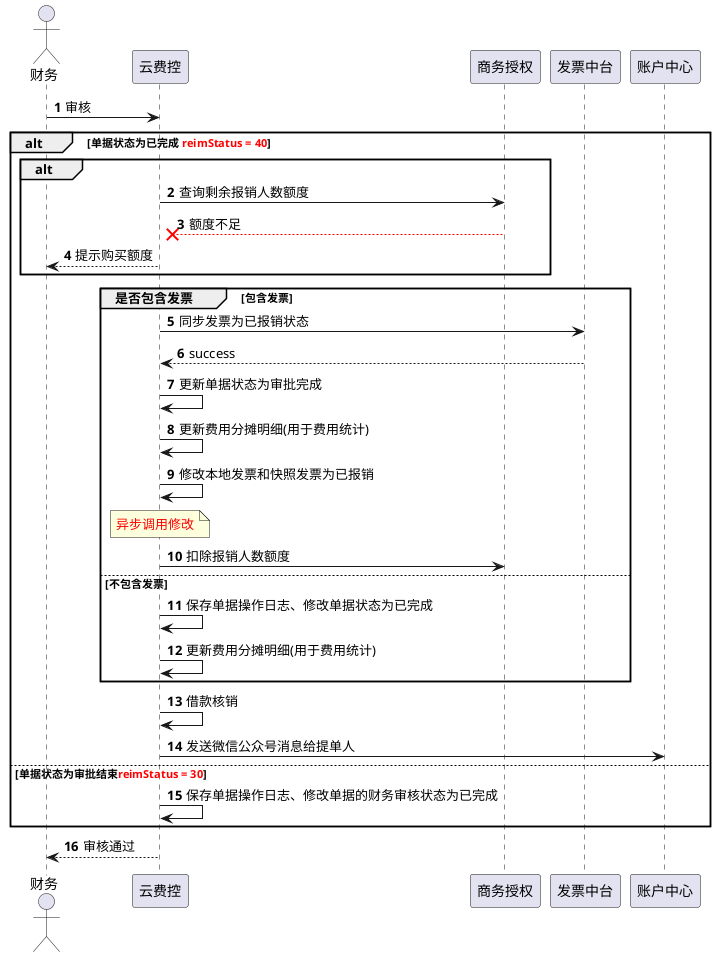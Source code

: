 @startuml
'https://plantuml.com/sequence-diagram

autonumber
actor 财务
participant 财务 order 10
participant 云费控 order 20
participant 商务授权 order 30
participant 发票中台 order 40
participant 账户中心 order 50
财务 -> 云费控: 审核
alt 单据状态为已完成 <color #Red>reimStatus = 40</color>
alt
云费控 -> 商务授权:查询剩余报销人数额度
商务授权 -[#Red]->x 云费控:额度不足
云费控 --> 财务:提示购买额度
end
group 是否包含发票 [包含发票]
云费控 -> 发票中台: 同步发票为已报销状态
发票中台 --> 云费控:success
云费控 -> 云费控:更新单据状态为审批完成
云费控 -> 云费控:更新费用分摊明细(用于费用统计)
云费控 -> 云费控:修改本地发票和快照发票为已报销
note OVER 云费控
 <color #Red>异步调用修改</color>
end note
云费控 -> 商务授权:扣除报销人数额度
 else 不包含发票
云费控 -> 云费控:保存单据操作日志、修改单据状态为已完成
云费控 -> 云费控:更新费用分摊明细(用于费用统计)
 end
 云费控 -> 云费控:借款核销
 云费控 -> 账户中心:发送微信公众号消息给提单人
else 单据状态为审批结束<color #Red>reimStatus = 30</color>
云费控 -> 云费控: 保存单据操作日志、修改单据的财务审核状态为已完成
end
云费控 --> 财务: 审核通过



@endumlA